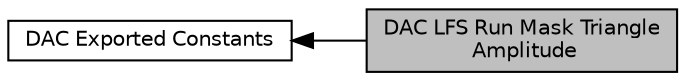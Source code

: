 digraph "DAC LFS Run Mask Triangle Amplitude"
{
  edge [fontname="Helvetica",fontsize="10",labelfontname="Helvetica",labelfontsize="10"];
  node [fontname="Helvetica",fontsize="10",shape=record];
  rankdir=LR;
  Node1 [label="DAC Exported Constants",height=0.2,width=0.4,color="black", fillcolor="white", style="filled",URL="$group___d_a_c_ex___exported___constants.html"];
  Node0 [label="DAC LFS Run Mask Triangle\l Amplitude",height=0.2,width=0.4,color="black", fillcolor="grey75", style="filled", fontcolor="black"];
  Node1->Node0 [shape=plaintext, dir="back", style="solid"];
}
